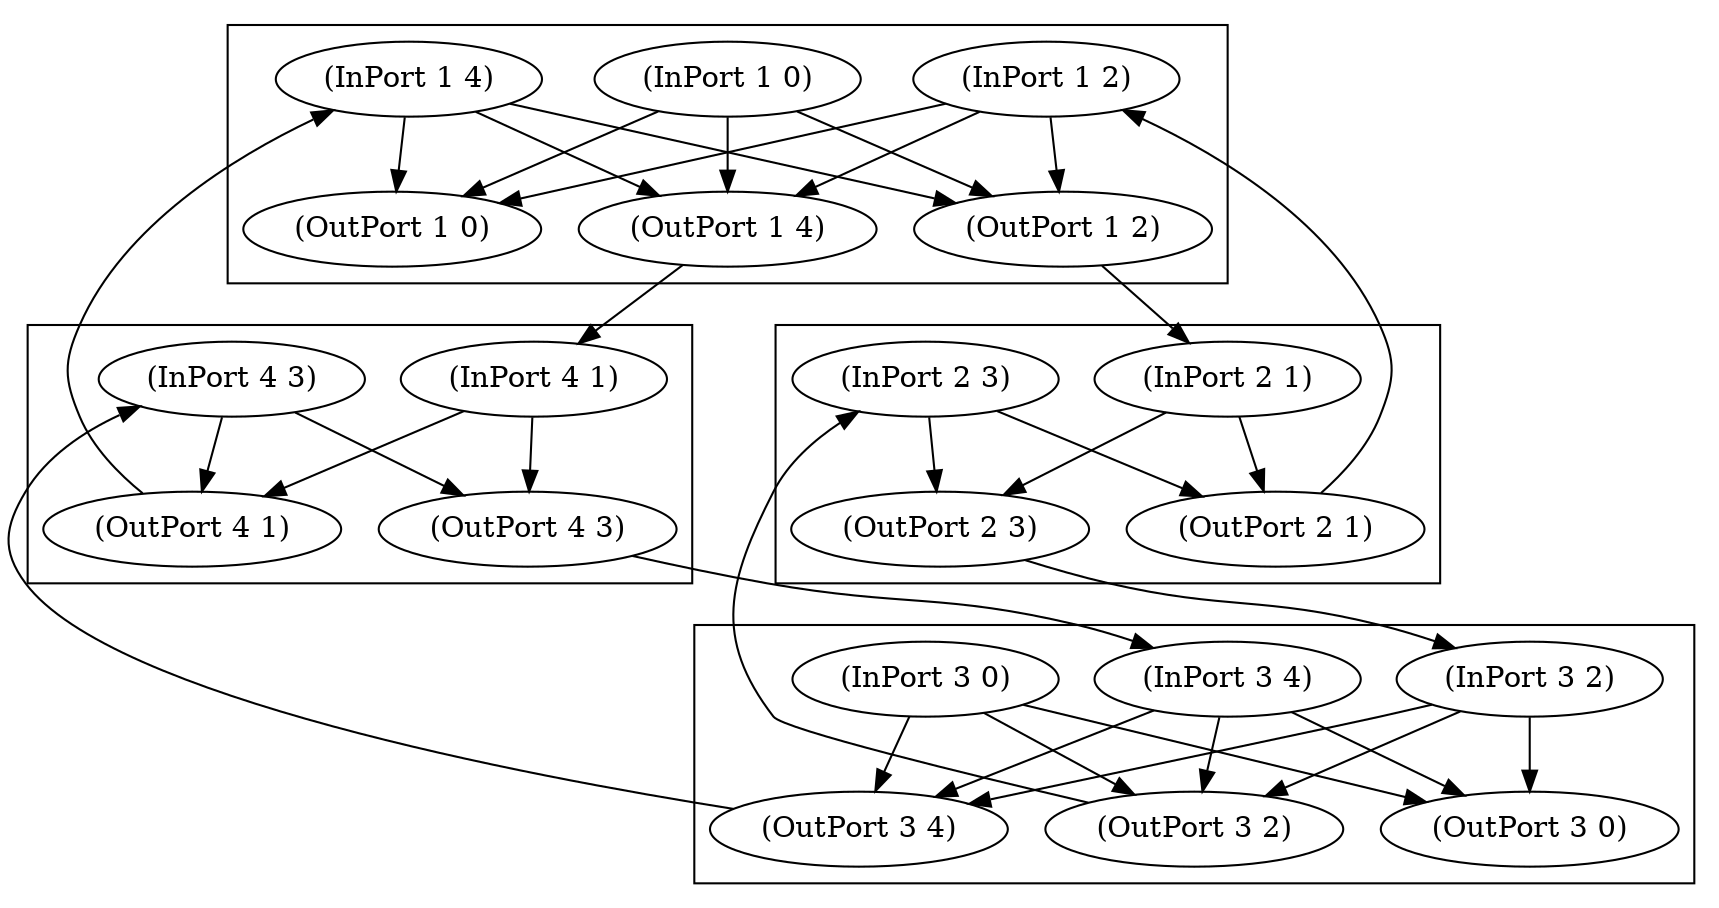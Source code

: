 digraph G {
  "(InPort 1 0)";
  "(InPort 1 2)";
  "(InPort 1 4)";
  "(InPort 2 1)";
  "(InPort 2 3)";
  "(InPort 3 0)";
  "(InPort 3 2)";
  "(InPort 3 4)";
  "(InPort 4 1)";
  "(InPort 4 3)";
  "(OutPort 1 0)";
  "(OutPort 1 2)";
  "(OutPort 1 4)";
  "(OutPort 2 1)";
  "(OutPort 2 3)";
  "(OutPort 3 0)";
  "(OutPort 3 2)";
  "(OutPort 3 4)";
  "(OutPort 4 1)";
  "(OutPort 4 3)";
  
  subgraph cluster_1 { "(OutPort 1 4)";"(OutPort 1 2)";"(OutPort 1 0)";"(InPort 1 4)";"(InPort 1 2)";"(InPort 1 0)";
     };
  subgraph cluster_2 { "(OutPort 2 3)";"(OutPort 2 1)";"(InPort 2 3)";"(InPort 2 1)";
     };
  subgraph cluster_3 { "(OutPort 3 4)";"(OutPort 3 2)";"(OutPort 3 0)";"(InPort 3 4)";"(InPort 3 2)";"(InPort 3 0)";
     };
  subgraph cluster_4 { "(OutPort 4 3)";"(OutPort 4 1)";"(InPort 4 3)";"(InPort 4 1)";
     };
  
  "(InPort 1 0)" -> "(OutPort 1 0)";
  "(InPort 1 0)" -> "(OutPort 1 2)";
  "(InPort 1 0)" -> "(OutPort 1 4)";
  "(InPort 1 2)" -> "(OutPort 1 0)";
  "(InPort 1 2)" -> "(OutPort 1 2)";
  "(InPort 1 2)" -> "(OutPort 1 4)";
  "(InPort 1 4)" -> "(OutPort 1 0)";
  "(InPort 1 4)" -> "(OutPort 1 2)";
  "(InPort 1 4)" -> "(OutPort 1 4)";
  "(InPort 2 1)" -> "(OutPort 2 1)";
  "(InPort 2 1)" -> "(OutPort 2 3)";
  "(InPort 2 3)" -> "(OutPort 2 1)";
  "(InPort 2 3)" -> "(OutPort 2 3)";
  "(InPort 3 0)" -> "(OutPort 3 0)";
  "(InPort 3 0)" -> "(OutPort 3 2)";
  "(InPort 3 0)" -> "(OutPort 3 4)";
  "(InPort 3 2)" -> "(OutPort 3 0)";
  "(InPort 3 2)" -> "(OutPort 3 2)";
  "(InPort 3 2)" -> "(OutPort 3 4)";
  "(InPort 3 4)" -> "(OutPort 3 0)";
  "(InPort 3 4)" -> "(OutPort 3 2)";
  "(InPort 3 4)" -> "(OutPort 3 4)";
  "(InPort 4 1)" -> "(OutPort 4 1)";
  "(InPort 4 1)" -> "(OutPort 4 3)";
  "(InPort 4 3)" -> "(OutPort 4 1)";
  "(InPort 4 3)" -> "(OutPort 4 3)";
  "(OutPort 1 2)" -> "(InPort 2 1)";
  "(OutPort 1 4)" -> "(InPort 4 1)";
  "(OutPort 2 1)" -> "(InPort 1 2)";
  "(OutPort 2 3)" -> "(InPort 3 2)";
  "(OutPort 3 2)" -> "(InPort 2 3)";
  "(OutPort 3 4)" -> "(InPort 4 3)";
  "(OutPort 4 1)" -> "(InPort 1 4)";
  "(OutPort 4 3)" -> "(InPort 3 4)";
  
  }